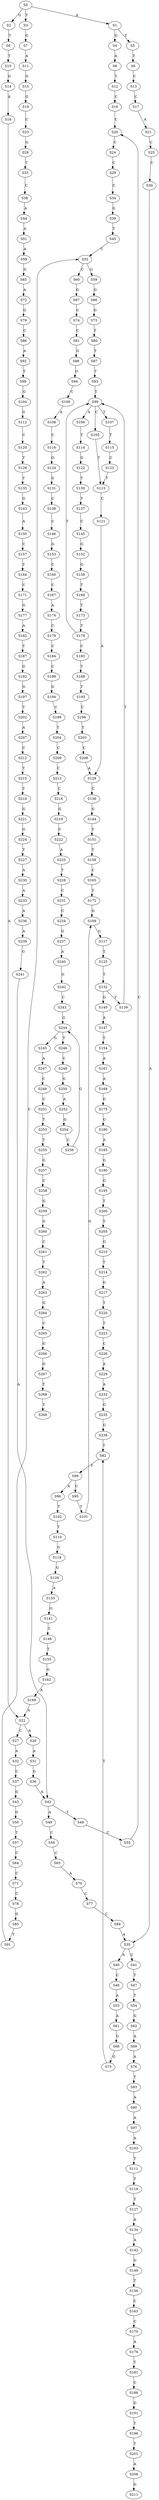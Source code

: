 strict digraph  {
	S0 -> S1 [ label = A ];
	S0 -> S2 [ label = G ];
	S0 -> S3 [ label = T ];
	S1 -> S4 [ label = G ];
	S1 -> S5 [ label = T ];
	S2 -> S6 [ label = T ];
	S3 -> S7 [ label = G ];
	S4 -> S8 [ label = A ];
	S5 -> S9 [ label = T ];
	S6 -> S10 [ label = T ];
	S7 -> S11 [ label = A ];
	S8 -> S12 [ label = T ];
	S9 -> S13 [ label = C ];
	S10 -> S14 [ label = G ];
	S11 -> S15 [ label = G ];
	S12 -> S16 [ label = C ];
	S13 -> S17 [ label = C ];
	S14 -> S18 [ label = A ];
	S15 -> S19 [ label = G ];
	S16 -> S20 [ label = C ];
	S17 -> S21 [ label = A ];
	S18 -> S22 [ label = A ];
	S19 -> S23 [ label = C ];
	S20 -> S24 [ label = C ];
	S21 -> S25 [ label = C ];
	S22 -> S26 [ label = A ];
	S22 -> S27 [ label = C ];
	S23 -> S28 [ label = G ];
	S24 -> S29 [ label = C ];
	S25 -> S30 [ label = C ];
	S26 -> S31 [ label = A ];
	S27 -> S32 [ label = A ];
	S28 -> S33 [ label = T ];
	S29 -> S34 [ label = C ];
	S30 -> S35 [ label = A ];
	S31 -> S36 [ label = G ];
	S32 -> S37 [ label = C ];
	S33 -> S38 [ label = C ];
	S34 -> S39 [ label = G ];
	S35 -> S40 [ label = A ];
	S35 -> S41 [ label = C ];
	S36 -> S42 [ label = A ];
	S37 -> S43 [ label = G ];
	S38 -> S44 [ label = A ];
	S39 -> S45 [ label = T ];
	S40 -> S46 [ label = C ];
	S41 -> S47 [ label = T ];
	S42 -> S48 [ label = T ];
	S42 -> S49 [ label = A ];
	S43 -> S50 [ label = G ];
	S44 -> S51 [ label = A ];
	S45 -> S52 [ label = C ];
	S46 -> S53 [ label = A ];
	S47 -> S54 [ label = T ];
	S48 -> S55 [ label = C ];
	S49 -> S56 [ label = C ];
	S50 -> S57 [ label = T ];
	S51 -> S58 [ label = A ];
	S52 -> S59 [ label = G ];
	S52 -> S60 [ label = C ];
	S53 -> S61 [ label = A ];
	S54 -> S62 [ label = G ];
	S55 -> S20 [ label = C ];
	S56 -> S63 [ label = C ];
	S57 -> S64 [ label = C ];
	S58 -> S65 [ label = G ];
	S59 -> S66 [ label = G ];
	S60 -> S67 [ label = G ];
	S61 -> S68 [ label = G ];
	S62 -> S69 [ label = A ];
	S63 -> S70 [ label = A ];
	S64 -> S71 [ label = C ];
	S65 -> S72 [ label = A ];
	S66 -> S73 [ label = G ];
	S67 -> S74 [ label = C ];
	S68 -> S75 [ label = G ];
	S69 -> S76 [ label = A ];
	S70 -> S77 [ label = C ];
	S71 -> S78 [ label = C ];
	S72 -> S79 [ label = G ];
	S73 -> S80 [ label = T ];
	S74 -> S81 [ label = C ];
	S75 -> S82 [ label = T ];
	S76 -> S83 [ label = T ];
	S77 -> S84 [ label = C ];
	S78 -> S85 [ label = G ];
	S79 -> S86 [ label = C ];
	S80 -> S87 [ label = T ];
	S81 -> S88 [ label = G ];
	S82 -> S89 [ label = T ];
	S83 -> S90 [ label = A ];
	S84 -> S35 [ label = A ];
	S85 -> S91 [ label = T ];
	S86 -> S92 [ label = A ];
	S87 -> S93 [ label = T ];
	S88 -> S94 [ label = G ];
	S89 -> S95 [ label = C ];
	S89 -> S96 [ label = A ];
	S90 -> S97 [ label = A ];
	S91 -> S52 [ label = C ];
	S92 -> S98 [ label = T ];
	S93 -> S99 [ label = T ];
	S94 -> S100 [ label = C ];
	S95 -> S101 [ label = T ];
	S96 -> S102 [ label = T ];
	S97 -> S103 [ label = A ];
	S98 -> S104 [ label = G ];
	S99 -> S105 [ label = C ];
	S99 -> S106 [ label = A ];
	S99 -> S107 [ label = T ];
	S100 -> S108 [ label = A ];
	S101 -> S109 [ label = G ];
	S102 -> S110 [ label = T ];
	S103 -> S111 [ label = T ];
	S104 -> S112 [ label = G ];
	S105 -> S113 [ label = T ];
	S106 -> S114 [ label = T ];
	S107 -> S115 [ label = T ];
	S108 -> S116 [ label = C ];
	S109 -> S117 [ label = G ];
	S110 -> S118 [ label = G ];
	S111 -> S119 [ label = T ];
	S112 -> S120 [ label = C ];
	S113 -> S121 [ label = C ];
	S114 -> S122 [ label = G ];
	S115 -> S123 [ label = C ];
	S116 -> S124 [ label = G ];
	S117 -> S125 [ label = T ];
	S118 -> S126 [ label = G ];
	S119 -> S127 [ label = T ];
	S120 -> S128 [ label = T ];
	S121 -> S129 [ label = A ];
	S122 -> S130 [ label = T ];
	S123 -> S113 [ label = T ];
	S124 -> S131 [ label = G ];
	S125 -> S132 [ label = T ];
	S126 -> S133 [ label = A ];
	S127 -> S134 [ label = A ];
	S128 -> S135 [ label = T ];
	S129 -> S136 [ label = C ];
	S130 -> S137 [ label = T ];
	S131 -> S138 [ label = C ];
	S132 -> S139 [ label = T ];
	S132 -> S140 [ label = G ];
	S133 -> S141 [ label = G ];
	S134 -> S142 [ label = A ];
	S135 -> S143 [ label = G ];
	S136 -> S144 [ label = G ];
	S137 -> S145 [ label = C ];
	S138 -> S146 [ label = C ];
	S139 -> S99 [ label = T ];
	S140 -> S147 [ label = A ];
	S141 -> S148 [ label = T ];
	S142 -> S149 [ label = G ];
	S143 -> S150 [ label = A ];
	S144 -> S151 [ label = T ];
	S145 -> S152 [ label = G ];
	S146 -> S153 [ label = G ];
	S147 -> S154 [ label = T ];
	S148 -> S155 [ label = T ];
	S149 -> S156 [ label = T ];
	S150 -> S157 [ label = C ];
	S151 -> S158 [ label = T ];
	S152 -> S159 [ label = G ];
	S153 -> S160 [ label = C ];
	S154 -> S161 [ label = A ];
	S155 -> S162 [ label = G ];
	S156 -> S163 [ label = C ];
	S157 -> S164 [ label = T ];
	S158 -> S165 [ label = C ];
	S159 -> S166 [ label = T ];
	S160 -> S167 [ label = C ];
	S161 -> S168 [ label = A ];
	S162 -> S169 [ label = A ];
	S163 -> S170 [ label = C ];
	S164 -> S171 [ label = C ];
	S165 -> S172 [ label = T ];
	S166 -> S173 [ label = T ];
	S167 -> S174 [ label = A ];
	S168 -> S175 [ label = G ];
	S169 -> S22 [ label = A ];
	S170 -> S176 [ label = A ];
	S171 -> S177 [ label = G ];
	S172 -> S109 [ label = G ];
	S173 -> S178 [ label = T ];
	S174 -> S179 [ label = C ];
	S175 -> S180 [ label = G ];
	S176 -> S181 [ label = T ];
	S177 -> S182 [ label = A ];
	S178 -> S183 [ label = C ];
	S178 -> S99 [ label = T ];
	S179 -> S184 [ label = C ];
	S180 -> S185 [ label = A ];
	S181 -> S186 [ label = C ];
	S182 -> S187 [ label = T ];
	S183 -> S188 [ label = T ];
	S184 -> S189 [ label = C ];
	S185 -> S190 [ label = G ];
	S186 -> S191 [ label = G ];
	S187 -> S192 [ label = G ];
	S188 -> S193 [ label = T ];
	S189 -> S194 [ label = G ];
	S190 -> S195 [ label = G ];
	S191 -> S196 [ label = T ];
	S192 -> S197 [ label = G ];
	S193 -> S198 [ label = C ];
	S194 -> S199 [ label = C ];
	S195 -> S200 [ label = T ];
	S196 -> S201 [ label = T ];
	S197 -> S202 [ label = T ];
	S198 -> S203 [ label = T ];
	S199 -> S204 [ label = T ];
	S200 -> S205 [ label = T ];
	S201 -> S206 [ label = A ];
	S202 -> S207 [ label = A ];
	S203 -> S208 [ label = C ];
	S204 -> S209 [ label = C ];
	S205 -> S210 [ label = G ];
	S206 -> S211 [ label = G ];
	S207 -> S212 [ label = C ];
	S208 -> S129 [ label = A ];
	S209 -> S213 [ label = C ];
	S210 -> S214 [ label = T ];
	S212 -> S215 [ label = T ];
	S213 -> S216 [ label = C ];
	S214 -> S217 [ label = G ];
	S215 -> S218 [ label = T ];
	S216 -> S219 [ label = G ];
	S217 -> S220 [ label = T ];
	S218 -> S221 [ label = G ];
	S219 -> S222 [ label = C ];
	S220 -> S223 [ label = T ];
	S221 -> S224 [ label = G ];
	S222 -> S225 [ label = A ];
	S223 -> S226 [ label = C ];
	S224 -> S227 [ label = T ];
	S225 -> S228 [ label = T ];
	S226 -> S229 [ label = A ];
	S227 -> S230 [ label = A ];
	S228 -> S231 [ label = C ];
	S229 -> S232 [ label = A ];
	S230 -> S233 [ label = A ];
	S231 -> S234 [ label = C ];
	S232 -> S235 [ label = G ];
	S233 -> S236 [ label = A ];
	S234 -> S237 [ label = G ];
	S235 -> S238 [ label = G ];
	S236 -> S239 [ label = A ];
	S237 -> S240 [ label = A ];
	S238 -> S82 [ label = T ];
	S239 -> S241 [ label = G ];
	S240 -> S242 [ label = G ];
	S241 -> S42 [ label = A ];
	S242 -> S243 [ label = C ];
	S243 -> S244 [ label = G ];
	S244 -> S245 [ label = G ];
	S244 -> S246 [ label = T ];
	S245 -> S247 [ label = A ];
	S246 -> S248 [ label = C ];
	S247 -> S249 [ label = C ];
	S248 -> S250 [ label = G ];
	S249 -> S251 [ label = C ];
	S250 -> S252 [ label = A ];
	S251 -> S253 [ label = T ];
	S252 -> S254 [ label = G ];
	S253 -> S255 [ label = T ];
	S254 -> S256 [ label = C ];
	S255 -> S257 [ label = G ];
	S256 -> S244 [ label = G ];
	S257 -> S258 [ label = C ];
	S258 -> S259 [ label = G ];
	S259 -> S260 [ label = G ];
	S260 -> S261 [ label = C ];
	S261 -> S262 [ label = T ];
	S262 -> S263 [ label = A ];
	S263 -> S264 [ label = G ];
	S264 -> S265 [ label = C ];
	S265 -> S266 [ label = G ];
	S266 -> S267 [ label = G ];
	S267 -> S268 [ label = T ];
	S268 -> S269 [ label = T ];
}
